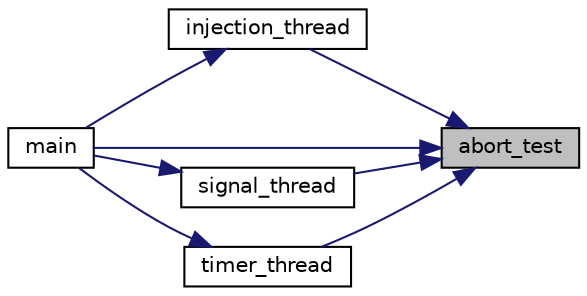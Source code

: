 digraph "abort_test"
{
 // LATEX_PDF_SIZE
  edge [fontname="Helvetica",fontsize="10",labelfontname="Helvetica",labelfontsize="10"];
  node [fontname="Helvetica",fontsize="10",shape=record];
  rankdir="RL";
  Node1 [label="abort_test",height=0.2,width=0.4,color="black", fillcolor="grey75", style="filled", fontcolor="black",tooltip=" "];
  Node1 -> Node2 [dir="back",color="midnightblue",fontsize="10",style="solid"];
  Node2 [label="injection_thread",height=0.2,width=0.4,color="black", fillcolor="white", style="filled",URL="$qcarcam__test_8cpp.html#a340c0b5d607a8be7e70b57957254b024",tooltip=" "];
  Node2 -> Node3 [dir="back",color="midnightblue",fontsize="10",style="solid"];
  Node3 [label="main",height=0.2,width=0.4,color="black", fillcolor="white", style="filled",URL="$qcarcam__test_8cpp.html#a3c04138a5bfe5d72780bb7e82a18e627",tooltip=" "];
  Node1 -> Node3 [dir="back",color="midnightblue",fontsize="10",style="solid"];
  Node1 -> Node4 [dir="back",color="midnightblue",fontsize="10",style="solid"];
  Node4 [label="signal_thread",height=0.2,width=0.4,color="black", fillcolor="white", style="filled",URL="$qcarcam__test_8cpp.html#a41b09abbb47064fc2e99e992c1b8166d",tooltip=" "];
  Node4 -> Node3 [dir="back",color="midnightblue",fontsize="10",style="solid"];
  Node1 -> Node5 [dir="back",color="midnightblue",fontsize="10",style="solid"];
  Node5 [label="timer_thread",height=0.2,width=0.4,color="black", fillcolor="white", style="filled",URL="$qcarcam__test_8cpp.html#a81c21dd7212e067665f561fd60cb708d",tooltip=" "];
  Node5 -> Node3 [dir="back",color="midnightblue",fontsize="10",style="solid"];
}

